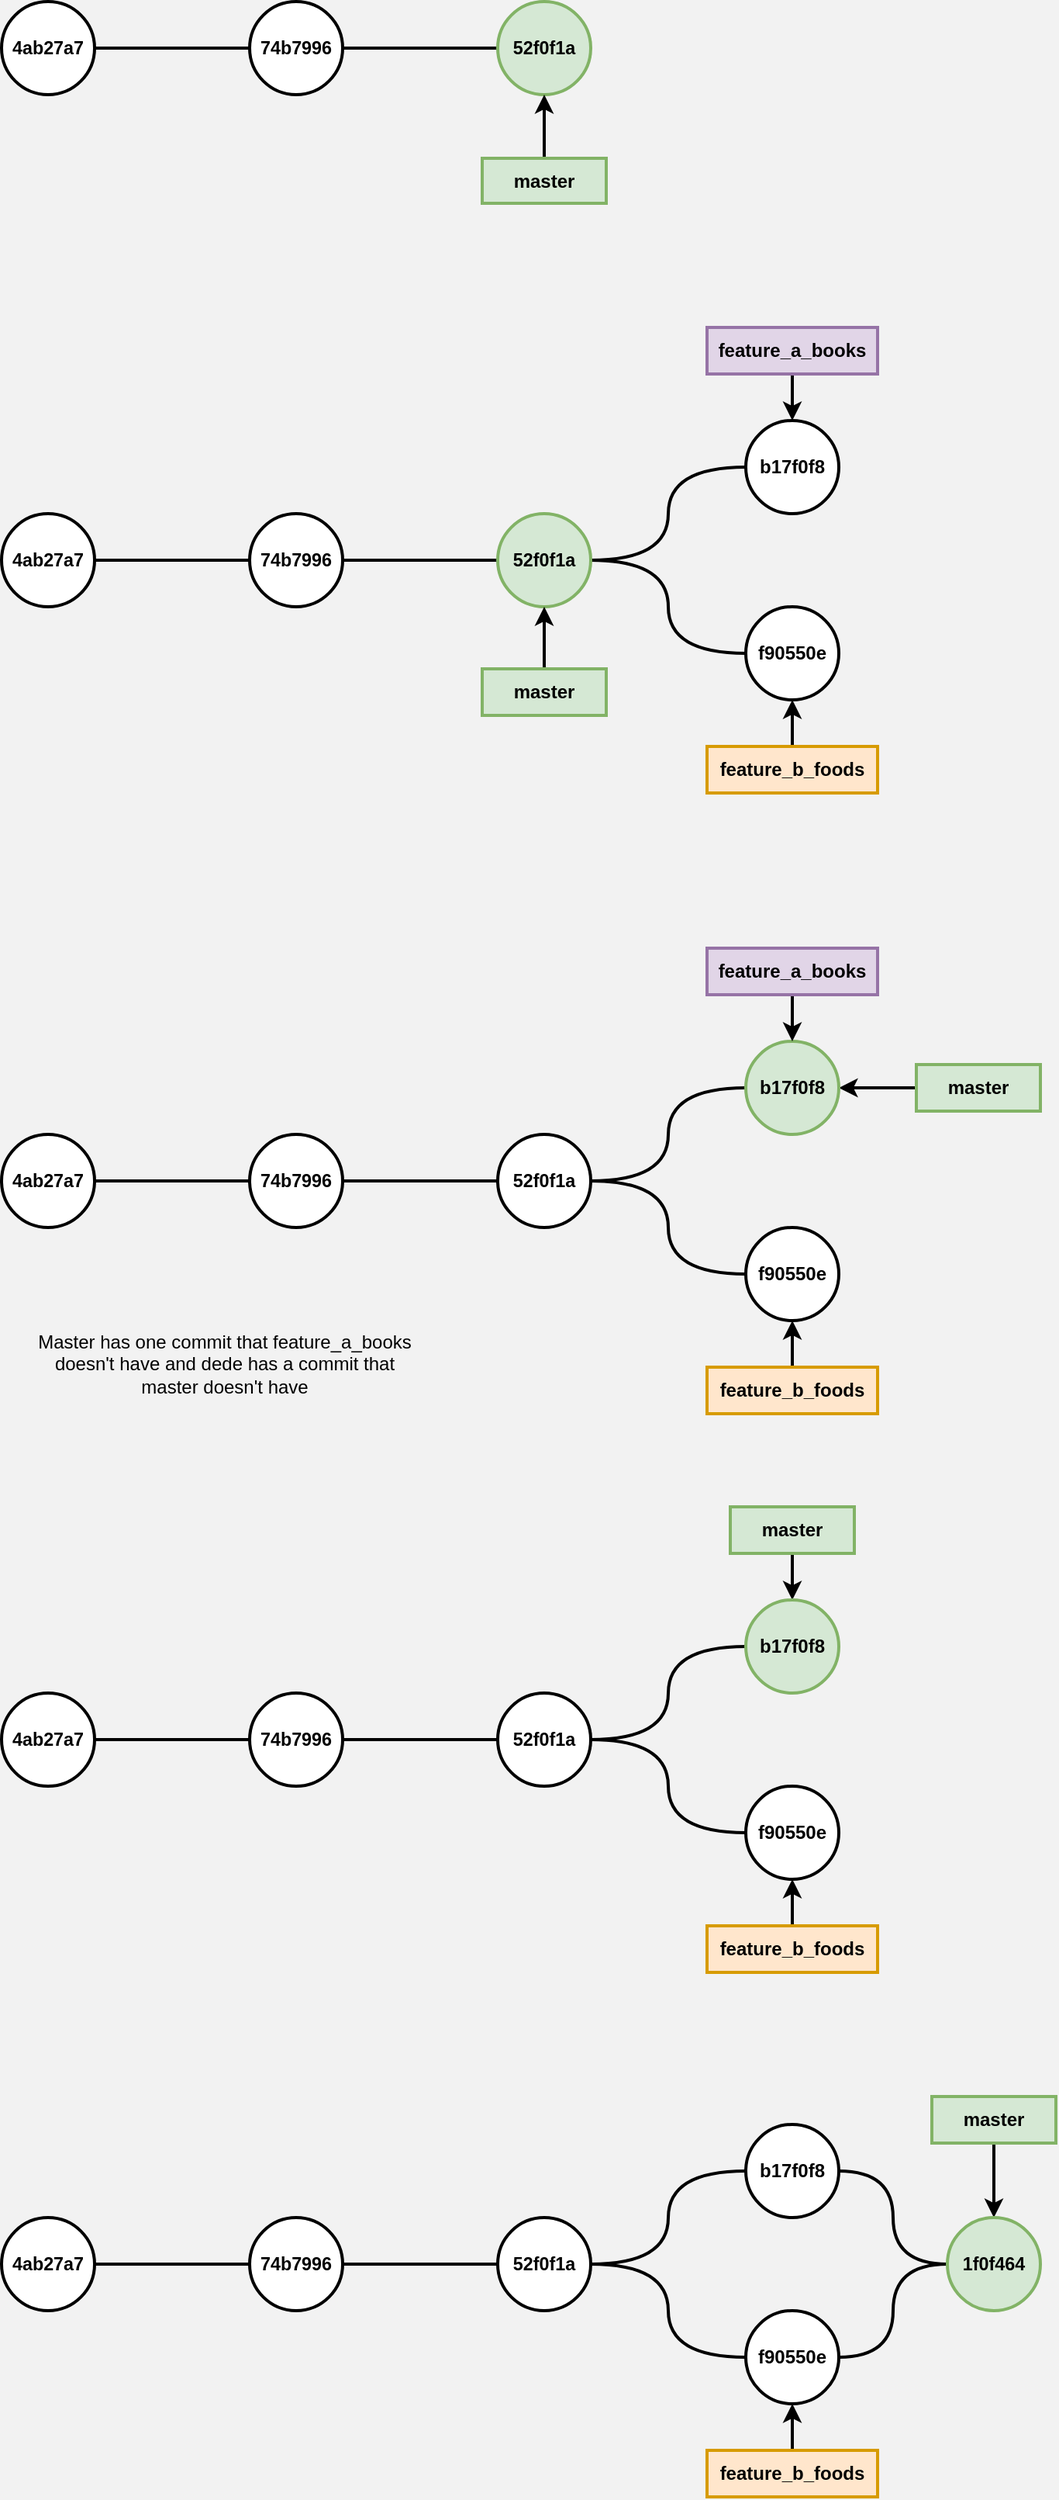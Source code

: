 <mxfile version="13.0.1" type="device"><diagram name="Page-1" id="42789a77-a242-8287-6e28-9cd8cfd52e62"><mxGraphModel dx="889" dy="440" grid="0" gridSize="10" guides="1" tooltips="1" connect="1" arrows="1" fold="1" page="1" pageScale="1" pageWidth="1100" pageHeight="850" background="#F2F2F2" math="0" shadow="0"><root><mxCell id="0"/><mxCell id="1" parent="0"/><mxCell id="reI099tp4Fhslyb6zHB5-13" style="edgeStyle=orthogonalEdgeStyle;curved=1;rounded=0;orthogonalLoop=1;jettySize=auto;html=1;exitX=1;exitY=0.5;exitDx=0;exitDy=0;strokeWidth=2;fontStyle=1;endArrow=none;endFill=0;" edge="1" parent="1" source="reI099tp4Fhslyb6zHB5-14" target="reI099tp4Fhslyb6zHB5-16"><mxGeometry relative="1" as="geometry"/></mxCell><mxCell id="reI099tp4Fhslyb6zHB5-14" value="&lt;span&gt;&lt;span style=&quot;font-size: 11.667px&quot;&gt;4ab27a7&lt;/span&gt;&lt;/span&gt;" style="ellipse;whiteSpace=wrap;html=1;aspect=fixed;strokeWidth=2;fontStyle=1" vertex="1" parent="1"><mxGeometry x="40" y="80" width="60" height="60" as="geometry"/></mxCell><mxCell id="reI099tp4Fhslyb6zHB5-15" style="edgeStyle=orthogonalEdgeStyle;curved=1;rounded=0;orthogonalLoop=1;jettySize=auto;html=1;exitX=1;exitY=0.5;exitDx=0;exitDy=0;entryX=0;entryY=0.5;entryDx=0;entryDy=0;strokeWidth=2;fontStyle=1;endArrow=none;endFill=0;" edge="1" parent="1" source="reI099tp4Fhslyb6zHB5-16" target="reI099tp4Fhslyb6zHB5-17"><mxGeometry relative="1" as="geometry"/></mxCell><mxCell id="reI099tp4Fhslyb6zHB5-16" value="&lt;span&gt;&lt;span style=&quot;font-size: 11.667px&quot;&gt;74b7996&lt;/span&gt;&lt;/span&gt;" style="ellipse;whiteSpace=wrap;html=1;aspect=fixed;strokeWidth=2;fontStyle=1" vertex="1" parent="1"><mxGeometry x="200" y="80" width="60" height="60" as="geometry"/></mxCell><mxCell id="reI099tp4Fhslyb6zHB5-17" value="&lt;span&gt;&lt;span style=&quot;font-size: 11.667px&quot;&gt;52f0f1a&lt;/span&gt;&lt;/span&gt;" style="ellipse;whiteSpace=wrap;html=1;aspect=fixed;strokeWidth=2;fontStyle=1;fillColor=#d5e8d4;strokeColor=#82b366;" vertex="1" parent="1"><mxGeometry x="360" y="80" width="60" height="60" as="geometry"/></mxCell><mxCell id="reI099tp4Fhslyb6zHB5-18" value="" style="edgeStyle=orthogonalEdgeStyle;curved=1;rounded=0;orthogonalLoop=1;jettySize=auto;html=1;strokeWidth=2;fontStyle=1" edge="1" parent="1" source="reI099tp4Fhslyb6zHB5-19" target="reI099tp4Fhslyb6zHB5-17"><mxGeometry relative="1" as="geometry"/></mxCell><mxCell id="reI099tp4Fhslyb6zHB5-19" value="master" style="rounded=0;whiteSpace=wrap;html=1;fontStyle=1;fillColor=#d5e8d4;strokeColor=#82b366;strokeWidth=2;" vertex="1" parent="1"><mxGeometry x="350" y="181" width="80" height="29" as="geometry"/></mxCell><mxCell id="reI099tp4Fhslyb6zHB5-20" style="edgeStyle=orthogonalEdgeStyle;curved=1;rounded=0;orthogonalLoop=1;jettySize=auto;html=1;exitX=1;exitY=0.5;exitDx=0;exitDy=0;endArrow=none;endFill=0;strokeWidth=2;fontStyle=1" edge="1" parent="1" source="reI099tp4Fhslyb6zHB5-21" target="reI099tp4Fhslyb6zHB5-23"><mxGeometry relative="1" as="geometry"/></mxCell><mxCell id="reI099tp4Fhslyb6zHB5-21" value="&lt;span&gt;&lt;span style=&quot;font-size: 11.667px&quot;&gt;4ab27a7&lt;/span&gt;&lt;/span&gt;" style="ellipse;whiteSpace=wrap;html=1;aspect=fixed;strokeWidth=2;fontStyle=1" vertex="1" parent="1"><mxGeometry x="40" y="410" width="60" height="60" as="geometry"/></mxCell><mxCell id="reI099tp4Fhslyb6zHB5-22" style="edgeStyle=orthogonalEdgeStyle;curved=1;rounded=0;orthogonalLoop=1;jettySize=auto;html=1;exitX=1;exitY=0.5;exitDx=0;exitDy=0;entryX=0;entryY=0.5;entryDx=0;entryDy=0;endArrow=none;endFill=0;strokeWidth=2;fontStyle=1" edge="1" parent="1" source="reI099tp4Fhslyb6zHB5-23" target="reI099tp4Fhslyb6zHB5-24"><mxGeometry relative="1" as="geometry"/></mxCell><mxCell id="reI099tp4Fhslyb6zHB5-23" value="&lt;span&gt;&lt;span style=&quot;font-size: 11.667px&quot;&gt;74b7996&lt;/span&gt;&lt;/span&gt;" style="ellipse;whiteSpace=wrap;html=1;aspect=fixed;strokeWidth=2;fontStyle=1" vertex="1" parent="1"><mxGeometry x="200" y="410" width="60" height="60" as="geometry"/></mxCell><mxCell id="reI099tp4Fhslyb6zHB5-31" style="edgeStyle=orthogonalEdgeStyle;curved=1;rounded=0;orthogonalLoop=1;jettySize=auto;html=1;endArrow=none;endFill=0;strokeWidth=2;fontStyle=1" edge="1" parent="1" source="reI099tp4Fhslyb6zHB5-24" target="reI099tp4Fhslyb6zHB5-27"><mxGeometry relative="1" as="geometry"/></mxCell><mxCell id="reI099tp4Fhslyb6zHB5-32" style="edgeStyle=orthogonalEdgeStyle;curved=1;rounded=0;orthogonalLoop=1;jettySize=auto;html=1;exitX=1;exitY=0.5;exitDx=0;exitDy=0;endArrow=none;endFill=0;strokeWidth=2;fontStyle=1" edge="1" parent="1" source="reI099tp4Fhslyb6zHB5-24" target="reI099tp4Fhslyb6zHB5-28"><mxGeometry relative="1" as="geometry"/></mxCell><mxCell id="reI099tp4Fhslyb6zHB5-24" value="&lt;span&gt;&lt;span style=&quot;font-size: 11.667px&quot;&gt;52f0f1a&lt;/span&gt;&lt;/span&gt;" style="ellipse;whiteSpace=wrap;html=1;aspect=fixed;fillColor=#d5e8d4;strokeColor=#82b366;strokeWidth=2;fontStyle=1" vertex="1" parent="1"><mxGeometry x="360" y="410" width="60" height="60" as="geometry"/></mxCell><mxCell id="reI099tp4Fhslyb6zHB5-25" value="" style="edgeStyle=orthogonalEdgeStyle;curved=1;rounded=0;orthogonalLoop=1;jettySize=auto;html=1;strokeWidth=2;fontStyle=1" edge="1" parent="1" source="reI099tp4Fhslyb6zHB5-26" target="reI099tp4Fhslyb6zHB5-24"><mxGeometry relative="1" as="geometry"/></mxCell><mxCell id="reI099tp4Fhslyb6zHB5-26" value="master" style="rounded=0;whiteSpace=wrap;html=1;fontStyle=1;fillColor=#d5e8d4;strokeColor=#82b366;strokeWidth=2;" vertex="1" parent="1"><mxGeometry x="350" y="510" width="80" height="30" as="geometry"/></mxCell><mxCell id="reI099tp4Fhslyb6zHB5-27" value="&lt;span&gt;b17f0f8&lt;/span&gt;" style="ellipse;whiteSpace=wrap;html=1;aspect=fixed;strokeWidth=2;fontStyle=1" vertex="1" parent="1"><mxGeometry x="520" y="350" width="60" height="60" as="geometry"/></mxCell><mxCell id="reI099tp4Fhslyb6zHB5-28" value="&lt;span&gt;f90550e&lt;/span&gt;" style="ellipse;whiteSpace=wrap;html=1;aspect=fixed;strokeWidth=2;perimeterSpacing=0;fontStyle=1" vertex="1" parent="1"><mxGeometry x="520" y="470" width="60" height="60" as="geometry"/></mxCell><mxCell id="reI099tp4Fhslyb6zHB5-30" style="edgeStyle=orthogonalEdgeStyle;curved=1;rounded=0;orthogonalLoop=1;jettySize=auto;html=1;entryX=0.5;entryY=0;entryDx=0;entryDy=0;strokeWidth=2;fontStyle=1" edge="1" parent="1" source="reI099tp4Fhslyb6zHB5-29" target="reI099tp4Fhslyb6zHB5-27"><mxGeometry relative="1" as="geometry"/></mxCell><mxCell id="reI099tp4Fhslyb6zHB5-29" value="&lt;span&gt;feature_a_books&lt;/span&gt;" style="rounded=0;whiteSpace=wrap;html=1;fontStyle=1;fillColor=#e1d5e7;strokeColor=#9673a6;strokeWidth=2;" vertex="1" parent="1"><mxGeometry x="495" y="290" width="110" height="30" as="geometry"/></mxCell><mxCell id="reI099tp4Fhslyb6zHB5-34" style="edgeStyle=orthogonalEdgeStyle;curved=1;rounded=0;orthogonalLoop=1;jettySize=auto;html=1;entryX=0.5;entryY=1;entryDx=0;entryDy=0;endArrow=classic;endFill=1;strokeWidth=2;fontStyle=1" edge="1" parent="1" source="reI099tp4Fhslyb6zHB5-33" target="reI099tp4Fhslyb6zHB5-28"><mxGeometry relative="1" as="geometry"/></mxCell><mxCell id="reI099tp4Fhslyb6zHB5-33" value="&lt;span&gt;feature_b_foods&lt;br&gt;&lt;/span&gt;" style="rounded=0;whiteSpace=wrap;html=1;fontStyle=1;fillColor=#ffe6cc;strokeColor=#d79b00;strokeWidth=2;" vertex="1" parent="1"><mxGeometry x="495" y="560" width="110" height="30" as="geometry"/></mxCell><mxCell id="reI099tp4Fhslyb6zHB5-35" style="edgeStyle=orthogonalEdgeStyle;curved=1;rounded=0;orthogonalLoop=1;jettySize=auto;html=1;exitX=1;exitY=0.5;exitDx=0;exitDy=0;endArrow=none;endFill=0;strokeWidth=2;fontStyle=1" edge="1" parent="1" source="reI099tp4Fhslyb6zHB5-36" target="reI099tp4Fhslyb6zHB5-38"><mxGeometry relative="1" as="geometry"/></mxCell><mxCell id="reI099tp4Fhslyb6zHB5-36" value="&lt;span&gt;&lt;span style=&quot;font-size: 11.667px&quot;&gt;4ab27a7&lt;/span&gt;&lt;/span&gt;" style="ellipse;whiteSpace=wrap;html=1;aspect=fixed;strokeWidth=2;fontStyle=1" vertex="1" parent="1"><mxGeometry x="40" y="810" width="60" height="60" as="geometry"/></mxCell><mxCell id="reI099tp4Fhslyb6zHB5-37" style="edgeStyle=orthogonalEdgeStyle;curved=1;rounded=0;orthogonalLoop=1;jettySize=auto;html=1;exitX=1;exitY=0.5;exitDx=0;exitDy=0;entryX=0;entryY=0.5;entryDx=0;entryDy=0;endArrow=none;endFill=0;strokeWidth=2;fontStyle=1" edge="1" parent="1" source="reI099tp4Fhslyb6zHB5-38" target="reI099tp4Fhslyb6zHB5-41"><mxGeometry relative="1" as="geometry"/></mxCell><mxCell id="reI099tp4Fhslyb6zHB5-38" value="&lt;span&gt;&lt;span style=&quot;font-size: 11.667px&quot;&gt;74b7996&lt;/span&gt;&lt;/span&gt;" style="ellipse;whiteSpace=wrap;html=1;aspect=fixed;strokeWidth=2;fontStyle=1" vertex="1" parent="1"><mxGeometry x="200" y="810" width="60" height="60" as="geometry"/></mxCell><mxCell id="reI099tp4Fhslyb6zHB5-39" style="edgeStyle=orthogonalEdgeStyle;curved=1;rounded=0;orthogonalLoop=1;jettySize=auto;html=1;endArrow=none;endFill=0;strokeWidth=2;fontStyle=1" edge="1" parent="1" source="reI099tp4Fhslyb6zHB5-41" target="reI099tp4Fhslyb6zHB5-44"><mxGeometry relative="1" as="geometry"/></mxCell><mxCell id="reI099tp4Fhslyb6zHB5-40" style="edgeStyle=orthogonalEdgeStyle;curved=1;rounded=0;orthogonalLoop=1;jettySize=auto;html=1;exitX=1;exitY=0.5;exitDx=0;exitDy=0;endArrow=none;endFill=0;strokeWidth=2;fontStyle=1" edge="1" parent="1" source="reI099tp4Fhslyb6zHB5-41" target="reI099tp4Fhslyb6zHB5-45"><mxGeometry relative="1" as="geometry"/></mxCell><mxCell id="reI099tp4Fhslyb6zHB5-41" value="&lt;span&gt;&lt;span style=&quot;font-size: 11.667px&quot;&gt;52f0f1a&lt;/span&gt;&lt;/span&gt;" style="ellipse;whiteSpace=wrap;html=1;aspect=fixed;strokeWidth=2;fontStyle=1" vertex="1" parent="1"><mxGeometry x="360" y="810" width="60" height="60" as="geometry"/></mxCell><mxCell id="reI099tp4Fhslyb6zHB5-42" value="" style="edgeStyle=orthogonalEdgeStyle;curved=1;rounded=0;orthogonalLoop=1;jettySize=auto;html=1;strokeWidth=2;fontStyle=1;" edge="1" parent="1" source="reI099tp4Fhslyb6zHB5-43" target="reI099tp4Fhslyb6zHB5-44"><mxGeometry relative="1" as="geometry"><mxPoint x="400" y="800" as="targetPoint"/></mxGeometry></mxCell><mxCell id="reI099tp4Fhslyb6zHB5-43" value="master" style="rounded=0;whiteSpace=wrap;html=1;fontStyle=1;fillColor=#d5e8d4;strokeColor=#82b366;strokeWidth=2;" vertex="1" parent="1"><mxGeometry x="630" y="765" width="80" height="30" as="geometry"/></mxCell><mxCell id="reI099tp4Fhslyb6zHB5-44" value="&lt;span&gt;b17f0f8&lt;/span&gt;" style="ellipse;whiteSpace=wrap;html=1;aspect=fixed;strokeWidth=2;fontStyle=1;fillColor=#d5e8d4;strokeColor=#82b366;" vertex="1" parent="1"><mxGeometry x="520" y="750" width="60" height="60" as="geometry"/></mxCell><mxCell id="reI099tp4Fhslyb6zHB5-45" value="&lt;span&gt;f90550e&lt;/span&gt;" style="ellipse;whiteSpace=wrap;html=1;aspect=fixed;strokeWidth=2;perimeterSpacing=0;fontStyle=1" vertex="1" parent="1"><mxGeometry x="520" y="870" width="60" height="60" as="geometry"/></mxCell><mxCell id="reI099tp4Fhslyb6zHB5-46" style="edgeStyle=orthogonalEdgeStyle;curved=1;rounded=0;orthogonalLoop=1;jettySize=auto;html=1;entryX=0.5;entryY=0;entryDx=0;entryDy=0;strokeWidth=2;fontStyle=1" edge="1" parent="1" source="reI099tp4Fhslyb6zHB5-47" target="reI099tp4Fhslyb6zHB5-44"><mxGeometry relative="1" as="geometry"/></mxCell><mxCell id="reI099tp4Fhslyb6zHB5-47" value="&lt;span&gt;feature_a_books&lt;/span&gt;" style="rounded=0;whiteSpace=wrap;html=1;fontStyle=1;fillColor=#e1d5e7;strokeColor=#9673a6;strokeWidth=2;" vertex="1" parent="1"><mxGeometry x="495" y="690" width="110" height="30" as="geometry"/></mxCell><mxCell id="reI099tp4Fhslyb6zHB5-48" style="edgeStyle=orthogonalEdgeStyle;curved=1;rounded=0;orthogonalLoop=1;jettySize=auto;html=1;entryX=0.5;entryY=1;entryDx=0;entryDy=0;endArrow=classic;endFill=1;strokeWidth=2;fontStyle=1" edge="1" parent="1" source="reI099tp4Fhslyb6zHB5-49" target="reI099tp4Fhslyb6zHB5-45"><mxGeometry relative="1" as="geometry"/></mxCell><mxCell id="reI099tp4Fhslyb6zHB5-49" value="feature_b_foods" style="rounded=0;whiteSpace=wrap;html=1;fontStyle=1;fillColor=#ffe6cc;strokeColor=#d79b00;strokeWidth=2;" vertex="1" parent="1"><mxGeometry x="495" y="960" width="110" height="30" as="geometry"/></mxCell><mxCell id="reI099tp4Fhslyb6zHB5-52" style="edgeStyle=orthogonalEdgeStyle;curved=1;rounded=0;orthogonalLoop=1;jettySize=auto;html=1;exitX=1;exitY=0.5;exitDx=0;exitDy=0;endArrow=none;endFill=0;strokeWidth=2;fontStyle=1" edge="1" parent="1" source="reI099tp4Fhslyb6zHB5-53" target="reI099tp4Fhslyb6zHB5-55"><mxGeometry relative="1" as="geometry"/></mxCell><mxCell id="reI099tp4Fhslyb6zHB5-53" value="&lt;span&gt;&lt;span style=&quot;font-size: 11.667px&quot;&gt;4ab27a7&lt;/span&gt;&lt;/span&gt;" style="ellipse;whiteSpace=wrap;html=1;aspect=fixed;strokeWidth=2;fontStyle=1" vertex="1" parent="1"><mxGeometry x="40" y="1170" width="60" height="60" as="geometry"/></mxCell><mxCell id="reI099tp4Fhslyb6zHB5-54" style="edgeStyle=orthogonalEdgeStyle;curved=1;rounded=0;orthogonalLoop=1;jettySize=auto;html=1;exitX=1;exitY=0.5;exitDx=0;exitDy=0;entryX=0;entryY=0.5;entryDx=0;entryDy=0;endArrow=none;endFill=0;strokeWidth=2;fontStyle=1" edge="1" parent="1" source="reI099tp4Fhslyb6zHB5-55" target="reI099tp4Fhslyb6zHB5-58"><mxGeometry relative="1" as="geometry"/></mxCell><mxCell id="reI099tp4Fhslyb6zHB5-55" value="&lt;span&gt;&lt;span style=&quot;font-size: 11.667px&quot;&gt;74b7996&lt;/span&gt;&lt;/span&gt;" style="ellipse;whiteSpace=wrap;html=1;aspect=fixed;strokeWidth=2;fontStyle=1" vertex="1" parent="1"><mxGeometry x="200" y="1170" width="60" height="60" as="geometry"/></mxCell><mxCell id="reI099tp4Fhslyb6zHB5-56" style="edgeStyle=orthogonalEdgeStyle;curved=1;rounded=0;orthogonalLoop=1;jettySize=auto;html=1;endArrow=none;endFill=0;strokeWidth=2;fontStyle=1" edge="1" parent="1" source="reI099tp4Fhslyb6zHB5-58" target="reI099tp4Fhslyb6zHB5-61"><mxGeometry relative="1" as="geometry"/></mxCell><mxCell id="reI099tp4Fhslyb6zHB5-57" style="edgeStyle=orthogonalEdgeStyle;curved=1;rounded=0;orthogonalLoop=1;jettySize=auto;html=1;exitX=1;exitY=0.5;exitDx=0;exitDy=0;endArrow=none;endFill=0;strokeWidth=2;fontStyle=1" edge="1" parent="1" source="reI099tp4Fhslyb6zHB5-58" target="reI099tp4Fhslyb6zHB5-62"><mxGeometry relative="1" as="geometry"/></mxCell><mxCell id="reI099tp4Fhslyb6zHB5-58" value="&lt;span&gt;&lt;span style=&quot;font-size: 11.667px&quot;&gt;52f0f1a&lt;/span&gt;&lt;/span&gt;" style="ellipse;whiteSpace=wrap;html=1;aspect=fixed;strokeWidth=2;fontStyle=1" vertex="1" parent="1"><mxGeometry x="360" y="1170" width="60" height="60" as="geometry"/></mxCell><mxCell id="reI099tp4Fhslyb6zHB5-59" value="" style="edgeStyle=orthogonalEdgeStyle;curved=1;rounded=0;orthogonalLoop=1;jettySize=auto;html=1;strokeWidth=2;fontStyle=1;" edge="1" parent="1" source="reI099tp4Fhslyb6zHB5-60" target="reI099tp4Fhslyb6zHB5-61"><mxGeometry relative="1" as="geometry"><mxPoint x="400" y="1160" as="targetPoint"/></mxGeometry></mxCell><mxCell id="reI099tp4Fhslyb6zHB5-60" value="master" style="rounded=0;whiteSpace=wrap;html=1;fontStyle=1;fillColor=#d5e8d4;strokeColor=#82b366;strokeWidth=2;" vertex="1" parent="1"><mxGeometry x="510" y="1050" width="80" height="30" as="geometry"/></mxCell><mxCell id="reI099tp4Fhslyb6zHB5-61" value="&lt;span&gt;b17f0f8&lt;/span&gt;" style="ellipse;whiteSpace=wrap;html=1;aspect=fixed;strokeWidth=2;fontStyle=1;fillColor=#d5e8d4;strokeColor=#82b366;" vertex="1" parent="1"><mxGeometry x="520" y="1110" width="60" height="60" as="geometry"/></mxCell><mxCell id="reI099tp4Fhslyb6zHB5-62" value="&lt;span&gt;f90550e&lt;/span&gt;" style="ellipse;whiteSpace=wrap;html=1;aspect=fixed;strokeWidth=2;perimeterSpacing=0;fontStyle=1" vertex="1" parent="1"><mxGeometry x="520" y="1230" width="60" height="60" as="geometry"/></mxCell><mxCell id="reI099tp4Fhslyb6zHB5-65" style="edgeStyle=orthogonalEdgeStyle;curved=1;rounded=0;orthogonalLoop=1;jettySize=auto;html=1;entryX=0.5;entryY=1;entryDx=0;entryDy=0;endArrow=classic;endFill=1;strokeWidth=2;fontStyle=1" edge="1" parent="1" source="reI099tp4Fhslyb6zHB5-66" target="reI099tp4Fhslyb6zHB5-62"><mxGeometry relative="1" as="geometry"/></mxCell><mxCell id="reI099tp4Fhslyb6zHB5-66" value="feature_b_foods" style="rounded=0;whiteSpace=wrap;html=1;fontStyle=1;fillColor=#ffe6cc;strokeColor=#d79b00;strokeWidth=2;" vertex="1" parent="1"><mxGeometry x="495" y="1320" width="110" height="30" as="geometry"/></mxCell><mxCell id="reI099tp4Fhslyb6zHB5-67" value="Master has one commit that feature_a_books doesn't have and dede has a commit that master doesn't have" style="text;html=1;strokeColor=none;fillColor=none;align=center;verticalAlign=middle;whiteSpace=wrap;rounded=0;" vertex="1" parent="1"><mxGeometry x="54" y="918" width="260" height="80" as="geometry"/></mxCell><mxCell id="reI099tp4Fhslyb6zHB5-68" style="edgeStyle=orthogonalEdgeStyle;curved=1;rounded=0;orthogonalLoop=1;jettySize=auto;html=1;exitX=1;exitY=0.5;exitDx=0;exitDy=0;endArrow=none;endFill=0;strokeWidth=2;fontStyle=1" edge="1" parent="1" source="reI099tp4Fhslyb6zHB5-69" target="reI099tp4Fhslyb6zHB5-71"><mxGeometry relative="1" as="geometry"/></mxCell><mxCell id="reI099tp4Fhslyb6zHB5-69" value="&lt;span&gt;&lt;span style=&quot;font-size: 11.667px&quot;&gt;4ab27a7&lt;/span&gt;&lt;/span&gt;" style="ellipse;whiteSpace=wrap;html=1;aspect=fixed;strokeWidth=2;fontStyle=1" vertex="1" parent="1"><mxGeometry x="40" y="1508" width="60" height="60" as="geometry"/></mxCell><mxCell id="reI099tp4Fhslyb6zHB5-70" style="edgeStyle=orthogonalEdgeStyle;curved=1;rounded=0;orthogonalLoop=1;jettySize=auto;html=1;exitX=1;exitY=0.5;exitDx=0;exitDy=0;entryX=0;entryY=0.5;entryDx=0;entryDy=0;endArrow=none;endFill=0;strokeWidth=2;fontStyle=1" edge="1" parent="1" source="reI099tp4Fhslyb6zHB5-71" target="reI099tp4Fhslyb6zHB5-74"><mxGeometry relative="1" as="geometry"/></mxCell><mxCell id="reI099tp4Fhslyb6zHB5-71" value="&lt;span&gt;&lt;span style=&quot;font-size: 11.667px&quot;&gt;74b7996&lt;/span&gt;&lt;/span&gt;" style="ellipse;whiteSpace=wrap;html=1;aspect=fixed;strokeWidth=2;fontStyle=1" vertex="1" parent="1"><mxGeometry x="200" y="1508" width="60" height="60" as="geometry"/></mxCell><mxCell id="reI099tp4Fhslyb6zHB5-72" style="edgeStyle=orthogonalEdgeStyle;curved=1;rounded=0;orthogonalLoop=1;jettySize=auto;html=1;endArrow=none;endFill=0;strokeWidth=2;fontStyle=1" edge="1" parent="1" source="reI099tp4Fhslyb6zHB5-74" target="reI099tp4Fhslyb6zHB5-77"><mxGeometry relative="1" as="geometry"/></mxCell><mxCell id="reI099tp4Fhslyb6zHB5-73" style="edgeStyle=orthogonalEdgeStyle;curved=1;rounded=0;orthogonalLoop=1;jettySize=auto;html=1;exitX=1;exitY=0.5;exitDx=0;exitDy=0;endArrow=none;endFill=0;strokeWidth=2;fontStyle=1" edge="1" parent="1" source="reI099tp4Fhslyb6zHB5-74" target="reI099tp4Fhslyb6zHB5-78"><mxGeometry relative="1" as="geometry"/></mxCell><mxCell id="reI099tp4Fhslyb6zHB5-74" value="&lt;span&gt;&lt;span style=&quot;font-size: 11.667px&quot;&gt;52f0f1a&lt;/span&gt;&lt;/span&gt;" style="ellipse;whiteSpace=wrap;html=1;aspect=fixed;strokeWidth=2;fontStyle=1" vertex="1" parent="1"><mxGeometry x="360" y="1508" width="60" height="60" as="geometry"/></mxCell><mxCell id="reI099tp4Fhslyb6zHB5-75" value="" style="edgeStyle=orthogonalEdgeStyle;curved=1;rounded=0;orthogonalLoop=1;jettySize=auto;html=1;strokeWidth=2;fontStyle=1;entryX=0.5;entryY=0;entryDx=0;entryDy=0;" edge="1" parent="1" source="reI099tp4Fhslyb6zHB5-76" target="reI099tp4Fhslyb6zHB5-81"><mxGeometry relative="1" as="geometry"><mxPoint x="400" y="1498" as="targetPoint"/></mxGeometry></mxCell><mxCell id="reI099tp4Fhslyb6zHB5-76" value="master" style="rounded=0;whiteSpace=wrap;html=1;fontStyle=1;fillColor=#d5e8d4;strokeColor=#82b366;strokeWidth=2;" vertex="1" parent="1"><mxGeometry x="640" y="1430" width="80" height="30" as="geometry"/></mxCell><mxCell id="reI099tp4Fhslyb6zHB5-82" style="edgeStyle=orthogonalEdgeStyle;curved=1;rounded=0;orthogonalLoop=1;jettySize=auto;html=1;exitX=1;exitY=0.5;exitDx=0;exitDy=0;endArrow=none;endFill=0;endSize=11;strokeWidth=2;" edge="1" parent="1" source="reI099tp4Fhslyb6zHB5-77" target="reI099tp4Fhslyb6zHB5-81"><mxGeometry relative="1" as="geometry"/></mxCell><mxCell id="reI099tp4Fhslyb6zHB5-77" value="&lt;span&gt;b17f0f8&lt;/span&gt;" style="ellipse;whiteSpace=wrap;html=1;aspect=fixed;strokeWidth=2;fontStyle=1;" vertex="1" parent="1"><mxGeometry x="520" y="1448" width="60" height="60" as="geometry"/></mxCell><mxCell id="reI099tp4Fhslyb6zHB5-84" style="edgeStyle=orthogonalEdgeStyle;curved=1;rounded=0;orthogonalLoop=1;jettySize=auto;html=1;exitX=1;exitY=0.5;exitDx=0;exitDy=0;entryX=0;entryY=0.5;entryDx=0;entryDy=0;endArrow=none;endFill=0;endSize=11;strokeWidth=2;" edge="1" parent="1" source="reI099tp4Fhslyb6zHB5-78" target="reI099tp4Fhslyb6zHB5-81"><mxGeometry relative="1" as="geometry"/></mxCell><mxCell id="reI099tp4Fhslyb6zHB5-78" value="&lt;span&gt;f90550e&lt;/span&gt;" style="ellipse;whiteSpace=wrap;html=1;aspect=fixed;strokeWidth=2;perimeterSpacing=0;fontStyle=1" vertex="1" parent="1"><mxGeometry x="520" y="1568" width="60" height="60" as="geometry"/></mxCell><mxCell id="reI099tp4Fhslyb6zHB5-79" style="edgeStyle=orthogonalEdgeStyle;curved=1;rounded=0;orthogonalLoop=1;jettySize=auto;html=1;entryX=0.5;entryY=1;entryDx=0;entryDy=0;endArrow=classic;endFill=1;strokeWidth=2;fontStyle=1" edge="1" parent="1" source="reI099tp4Fhslyb6zHB5-80" target="reI099tp4Fhslyb6zHB5-78"><mxGeometry relative="1" as="geometry"/></mxCell><mxCell id="reI099tp4Fhslyb6zHB5-80" value="feature_b_foods" style="rounded=0;whiteSpace=wrap;html=1;fontStyle=1;fillColor=#ffe6cc;strokeColor=#d79b00;strokeWidth=2;" vertex="1" parent="1"><mxGeometry x="495" y="1658" width="110" height="30" as="geometry"/></mxCell><mxCell id="reI099tp4Fhslyb6zHB5-81" value="&lt;span style=&quot;font-size: 11.667px&quot;&gt;1f0f464&lt;/span&gt;" style="ellipse;whiteSpace=wrap;html=1;aspect=fixed;strokeWidth=2;fontStyle=1;fillColor=#d5e8d4;strokeColor=#82b366;" vertex="1" parent="1"><mxGeometry x="650" y="1508" width="60" height="60" as="geometry"/></mxCell></root></mxGraphModel></diagram></mxfile>